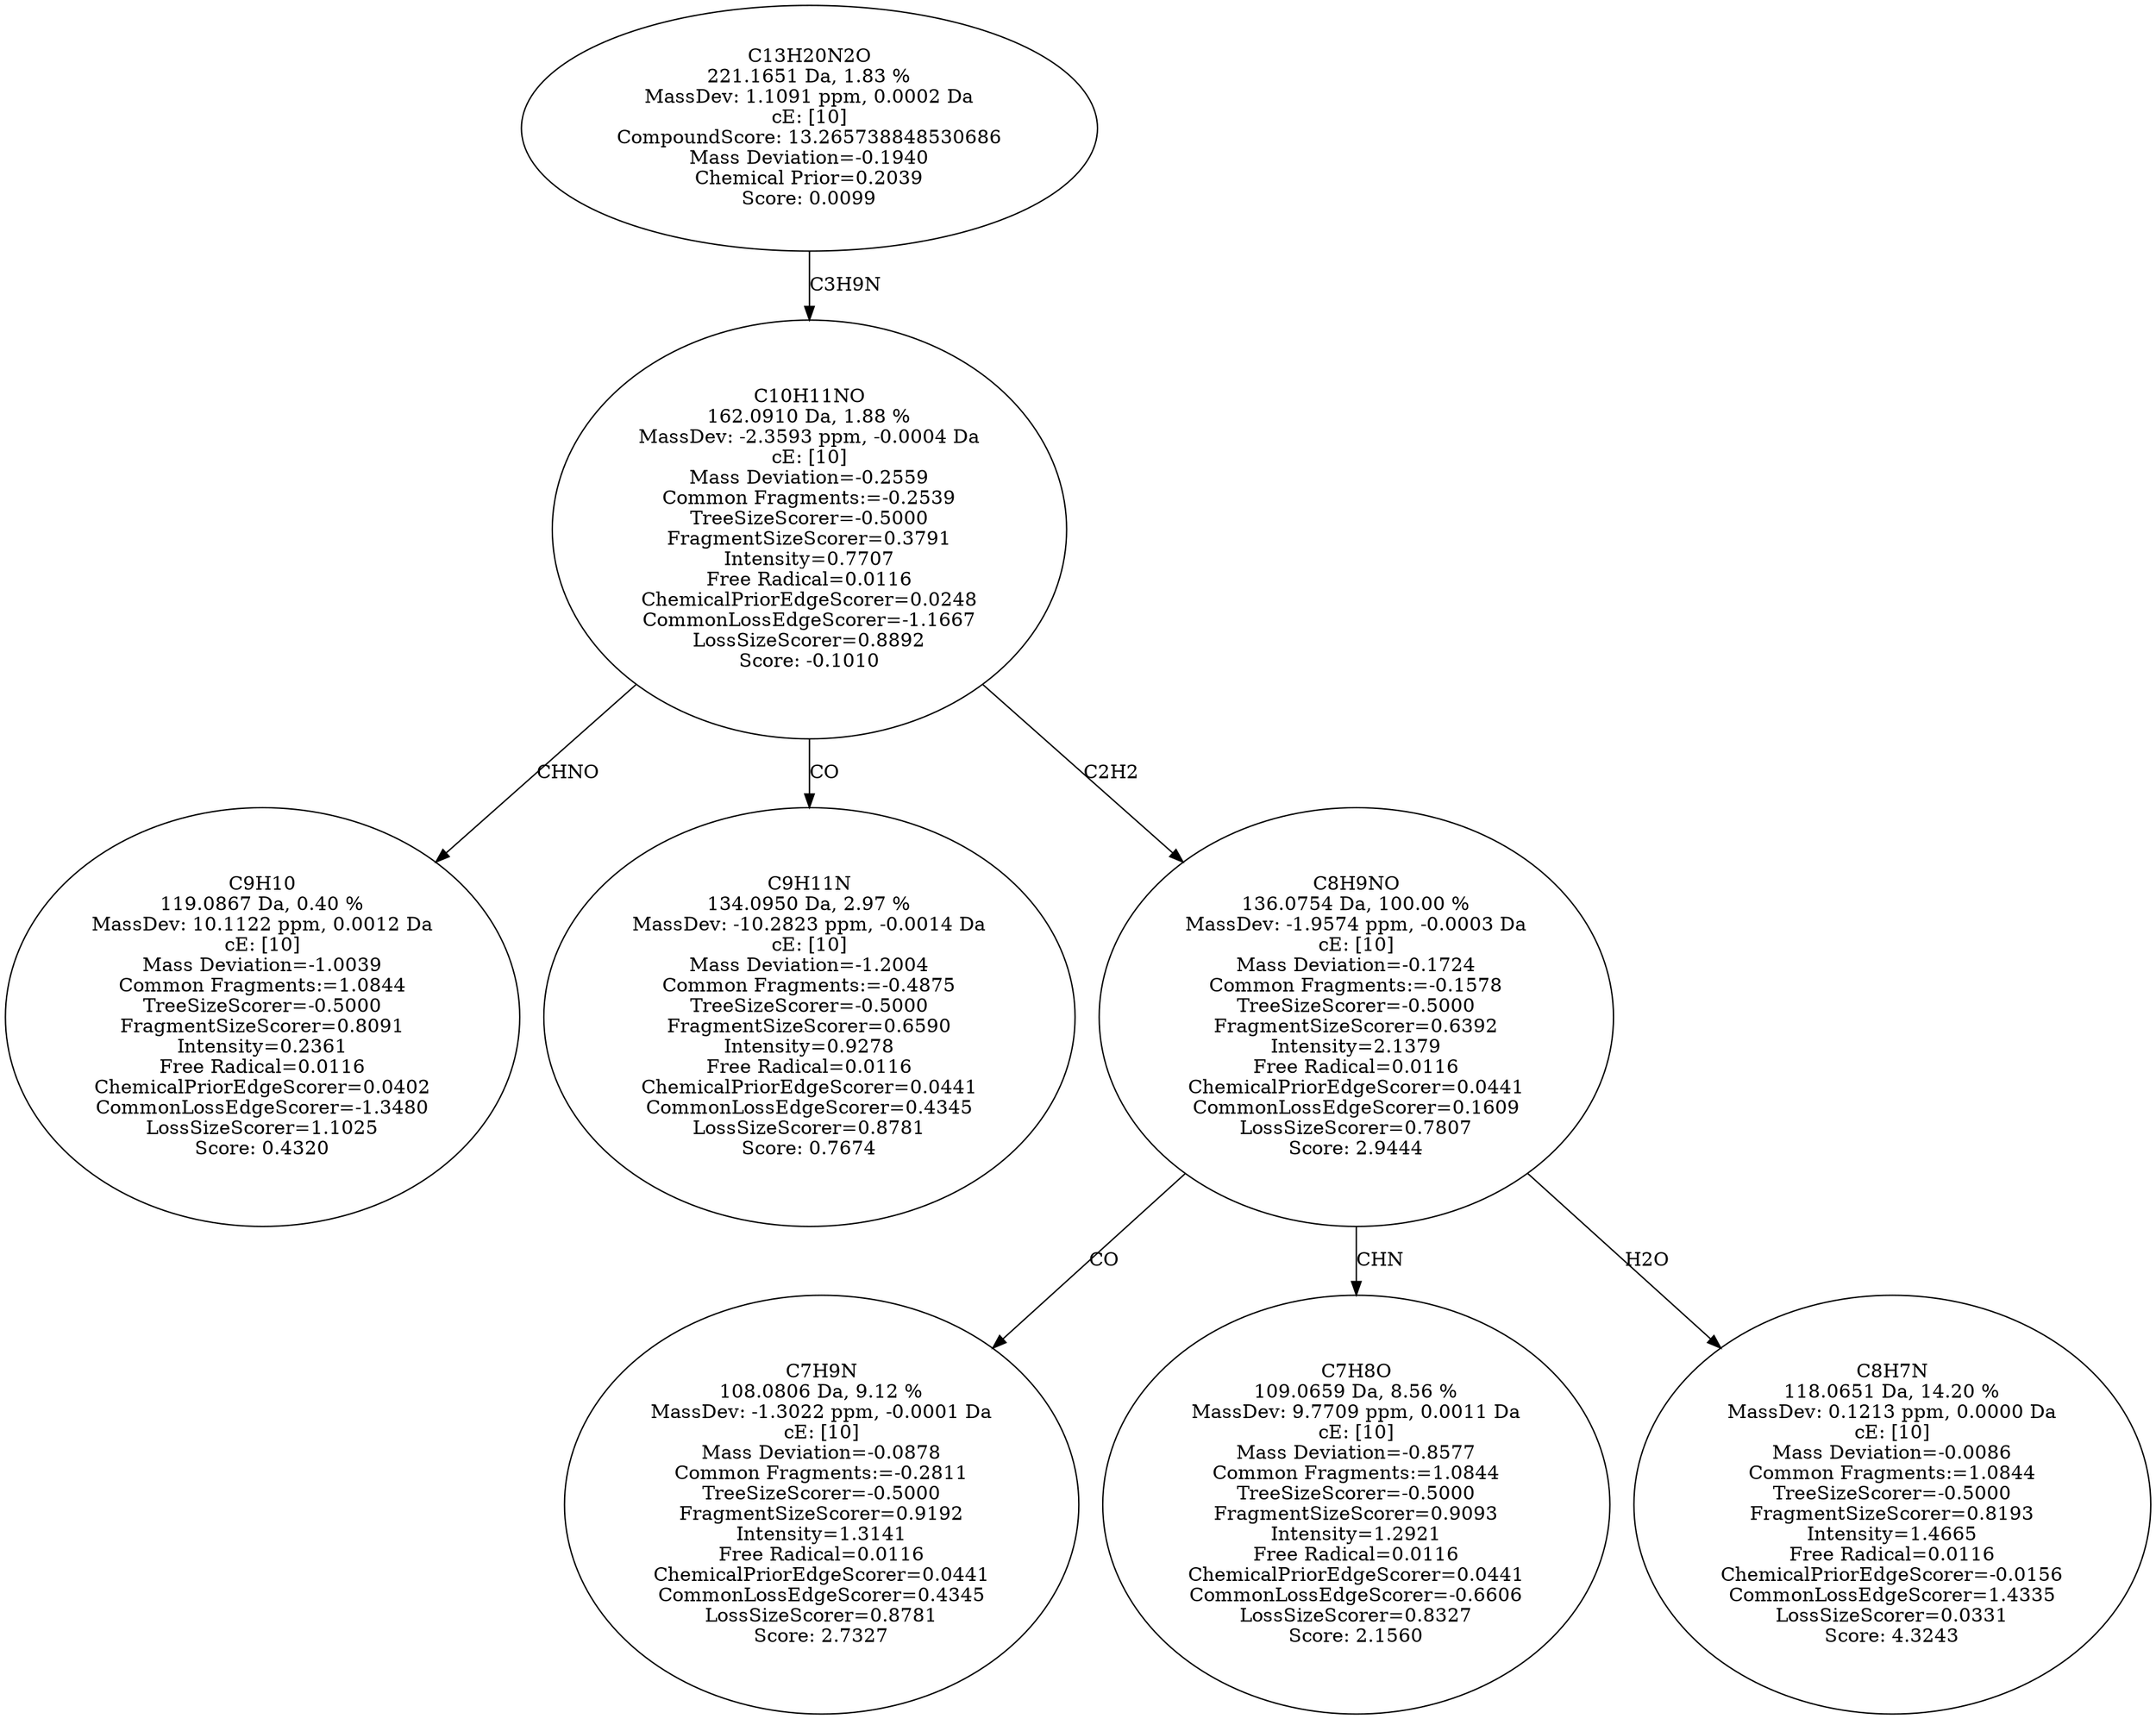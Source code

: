 strict digraph {
v1 [label="C9H10\n119.0867 Da, 0.40 %\nMassDev: 10.1122 ppm, 0.0012 Da\ncE: [10]\nMass Deviation=-1.0039\nCommon Fragments:=1.0844\nTreeSizeScorer=-0.5000\nFragmentSizeScorer=0.8091\nIntensity=0.2361\nFree Radical=0.0116\nChemicalPriorEdgeScorer=0.0402\nCommonLossEdgeScorer=-1.3480\nLossSizeScorer=1.1025\nScore: 0.4320"];
v2 [label="C9H11N\n134.0950 Da, 2.97 %\nMassDev: -10.2823 ppm, -0.0014 Da\ncE: [10]\nMass Deviation=-1.2004\nCommon Fragments:=-0.4875\nTreeSizeScorer=-0.5000\nFragmentSizeScorer=0.6590\nIntensity=0.9278\nFree Radical=0.0116\nChemicalPriorEdgeScorer=0.0441\nCommonLossEdgeScorer=0.4345\nLossSizeScorer=0.8781\nScore: 0.7674"];
v3 [label="C7H9N\n108.0806 Da, 9.12 %\nMassDev: -1.3022 ppm, -0.0001 Da\ncE: [10]\nMass Deviation=-0.0878\nCommon Fragments:=-0.2811\nTreeSizeScorer=-0.5000\nFragmentSizeScorer=0.9192\nIntensity=1.3141\nFree Radical=0.0116\nChemicalPriorEdgeScorer=0.0441\nCommonLossEdgeScorer=0.4345\nLossSizeScorer=0.8781\nScore: 2.7327"];
v4 [label="C7H8O\n109.0659 Da, 8.56 %\nMassDev: 9.7709 ppm, 0.0011 Da\ncE: [10]\nMass Deviation=-0.8577\nCommon Fragments:=1.0844\nTreeSizeScorer=-0.5000\nFragmentSizeScorer=0.9093\nIntensity=1.2921\nFree Radical=0.0116\nChemicalPriorEdgeScorer=0.0441\nCommonLossEdgeScorer=-0.6606\nLossSizeScorer=0.8327\nScore: 2.1560"];
v5 [label="C8H7N\n118.0651 Da, 14.20 %\nMassDev: 0.1213 ppm, 0.0000 Da\ncE: [10]\nMass Deviation=-0.0086\nCommon Fragments:=1.0844\nTreeSizeScorer=-0.5000\nFragmentSizeScorer=0.8193\nIntensity=1.4665\nFree Radical=0.0116\nChemicalPriorEdgeScorer=-0.0156\nCommonLossEdgeScorer=1.4335\nLossSizeScorer=0.0331\nScore: 4.3243"];
v6 [label="C8H9NO\n136.0754 Da, 100.00 %\nMassDev: -1.9574 ppm, -0.0003 Da\ncE: [10]\nMass Deviation=-0.1724\nCommon Fragments:=-0.1578\nTreeSizeScorer=-0.5000\nFragmentSizeScorer=0.6392\nIntensity=2.1379\nFree Radical=0.0116\nChemicalPriorEdgeScorer=0.0441\nCommonLossEdgeScorer=0.1609\nLossSizeScorer=0.7807\nScore: 2.9444"];
v7 [label="C10H11NO\n162.0910 Da, 1.88 %\nMassDev: -2.3593 ppm, -0.0004 Da\ncE: [10]\nMass Deviation=-0.2559\nCommon Fragments:=-0.2539\nTreeSizeScorer=-0.5000\nFragmentSizeScorer=0.3791\nIntensity=0.7707\nFree Radical=0.0116\nChemicalPriorEdgeScorer=0.0248\nCommonLossEdgeScorer=-1.1667\nLossSizeScorer=0.8892\nScore: -0.1010"];
v8 [label="C13H20N2O\n221.1651 Da, 1.83 %\nMassDev: 1.1091 ppm, 0.0002 Da\ncE: [10]\nCompoundScore: 13.265738848530686\nMass Deviation=-0.1940\nChemical Prior=0.2039\nScore: 0.0099"];
v7 -> v1 [label="CHNO"];
v7 -> v2 [label="CO"];
v6 -> v3 [label="CO"];
v6 -> v4 [label="CHN"];
v6 -> v5 [label="H2O"];
v7 -> v6 [label="C2H2"];
v8 -> v7 [label="C3H9N"];
}